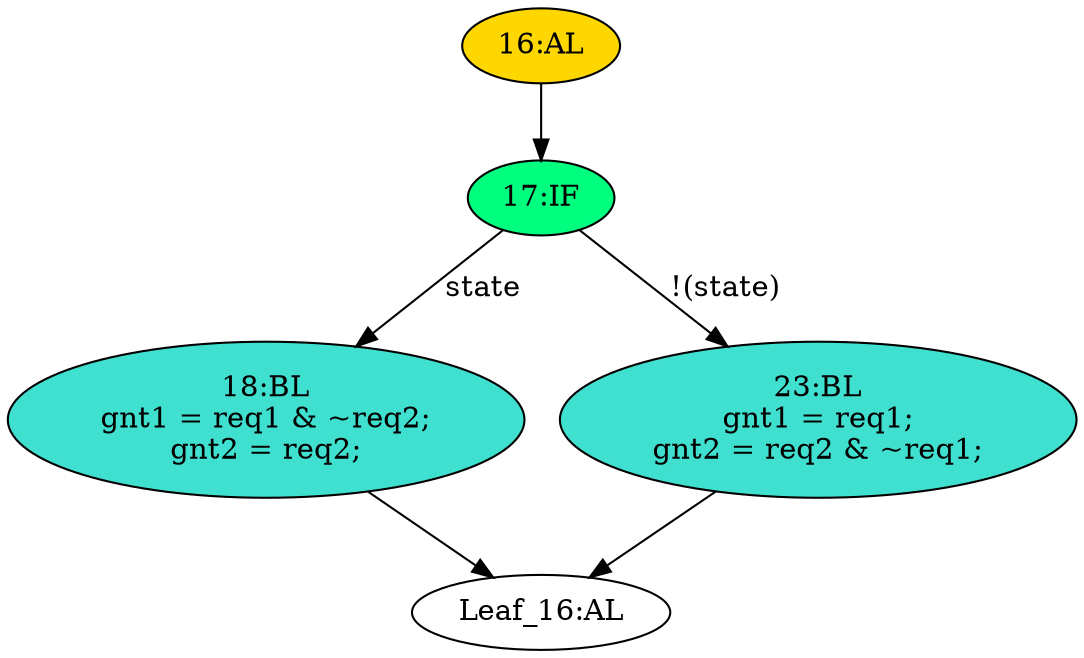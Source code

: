 strict digraph "" {
	node [label="\N"];
	"18:BL"	 [ast="<pyverilog.vparser.ast.Block object at 0x7fdb9335b0d0>",
		fillcolor=turquoise,
		label="18:BL
gnt1 = req1 & ~req2;
gnt2 = req2;",
		statements="[<pyverilog.vparser.ast.BlockingSubstitution object at 0x7fdb9335e250>, <pyverilog.vparser.ast.BlockingSubstitution object at 0x7fdb9335ef50>]",
		style=filled,
		typ=Block];
	"Leaf_16:AL"	 [def_var="['gnt2', 'gnt1']",
		label="Leaf_16:AL"];
	"18:BL" -> "Leaf_16:AL"	 [cond="[]",
		lineno=None];
	"17:IF"	 [ast="<pyverilog.vparser.ast.IfStatement object at 0x7fdb93a65cd0>",
		fillcolor=springgreen,
		label="17:IF",
		statements="[]",
		style=filled,
		typ=IfStatement];
	"17:IF" -> "18:BL"	 [cond="['state']",
		label=state,
		lineno=17];
	"23:BL"	 [ast="<pyverilog.vparser.ast.Block object at 0x7fdb9335b150>",
		fillcolor=turquoise,
		label="23:BL
gnt1 = req1;
gnt2 = req2 & ~req1;",
		statements="[<pyverilog.vparser.ast.BlockingSubstitution object at 0x7fdb9335b190>, <pyverilog.vparser.ast.BlockingSubstitution object at 0x7fdb9335b2d0>]",
		style=filled,
		typ=Block];
	"17:IF" -> "23:BL"	 [cond="['state']",
		label="!(state)",
		lineno=17];
	"16:AL"	 [ast="<pyverilog.vparser.ast.Always object at 0x7fdb9335b550>",
		clk_sens=False,
		fillcolor=gold,
		label="16:AL",
		sens="['req1', 'req2']",
		statements="[]",
		style=filled,
		typ=Always,
		use_var="['state', 'req1', 'req2']"];
	"16:AL" -> "17:IF"	 [cond="[]",
		lineno=None];
	"23:BL" -> "Leaf_16:AL"	 [cond="[]",
		lineno=None];
}
